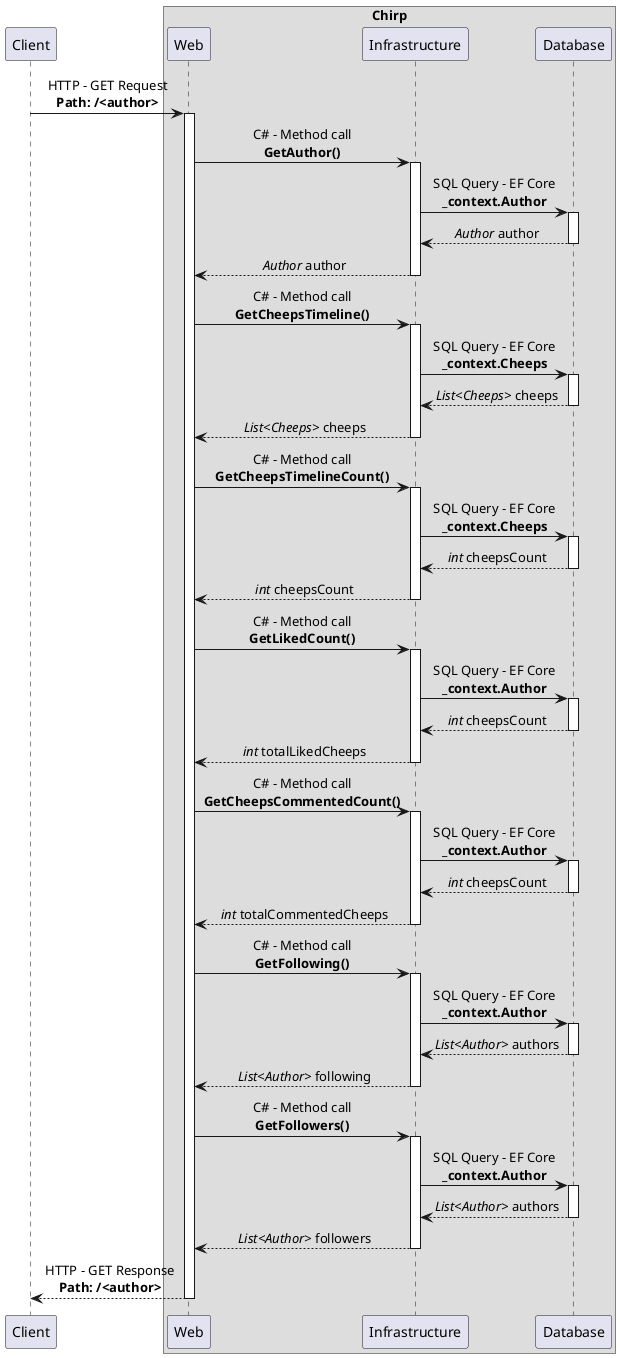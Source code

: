 @startuml page-fetch-sequence-diagram
participant Client

box Chirp
participant Web
participant Infrastructure
participant Database
end box

skinparam sequenceMessageAlign center

Client -> Web ++ : HTTP - GET Request\n**Path: /<author>**

Web -> Infrastructure ++ : C# - Method call\n**GetAuthor()**

Infrastructure -> Database ++ : SQL Query - EF Core\n**_context.Author**
return //Author// author

return //Author// author


Web -> Infrastructure ++ : C# - Method call\n**GetCheepsTimeline()**

Infrastructure -> Database ++ : SQL Query - EF Core\n**_context.Cheeps**
return //List<Cheeps>// cheeps

return //List<Cheeps>// cheeps


Web -> Infrastructure ++ : C# - Method call\n**GetCheepsTimelineCount()**

Infrastructure -> Database ++ : SQL Query - EF Core\n**_context.Cheeps**
return //int// cheepsCount

return //int// cheepsCount


Web -> Infrastructure ++ : C# - Method call\n**GetLikedCount()**

Infrastructure -> Database ++ : SQL Query - EF Core\n**_context.Author**
return //int// cheepsCount

return //int// totalLikedCheeps


Web -> Infrastructure ++ : C# - Method call\n**GetCheepsCommentedCount()**

Infrastructure -> Database ++ : SQL Query - EF Core\n**_context.Author**
return //int// cheepsCount

return //int// totalCommentedCheeps


Web -> Infrastructure ++ : C# - Method call\n**GetFollowing()**

Infrastructure -> Database ++ : SQL Query - EF Core\n**_context.Author**
return //List<Author>// authors

return //List<Author>// following


Web -> Infrastructure ++ : C# - Method call\n**GetFollowers()**

Infrastructure -> Database ++ : SQL Query - EF Core\n**_context.Author**
return //List<Author>// authors

return //List<Author>// followers

return HTTP - GET Response\n**Path: /<author>**
@enduml
